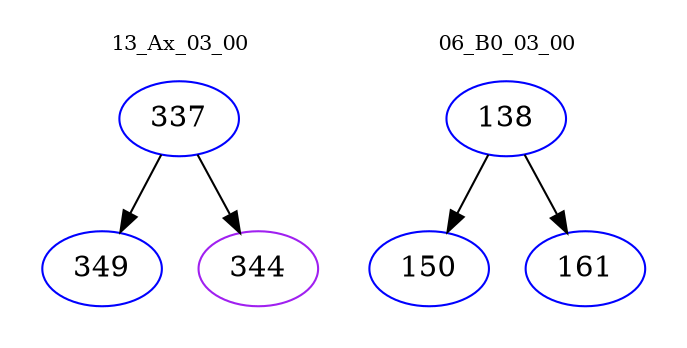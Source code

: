digraph{
subgraph cluster_0 {
color = white
label = "13_Ax_03_00";
fontsize=10;
T0_337 [label="337", color="blue"]
T0_337 -> T0_349 [color="black"]
T0_349 [label="349", color="blue"]
T0_337 -> T0_344 [color="black"]
T0_344 [label="344", color="purple"]
}
subgraph cluster_1 {
color = white
label = "06_B0_03_00";
fontsize=10;
T1_138 [label="138", color="blue"]
T1_138 -> T1_150 [color="black"]
T1_150 [label="150", color="blue"]
T1_138 -> T1_161 [color="black"]
T1_161 [label="161", color="blue"]
}
}
